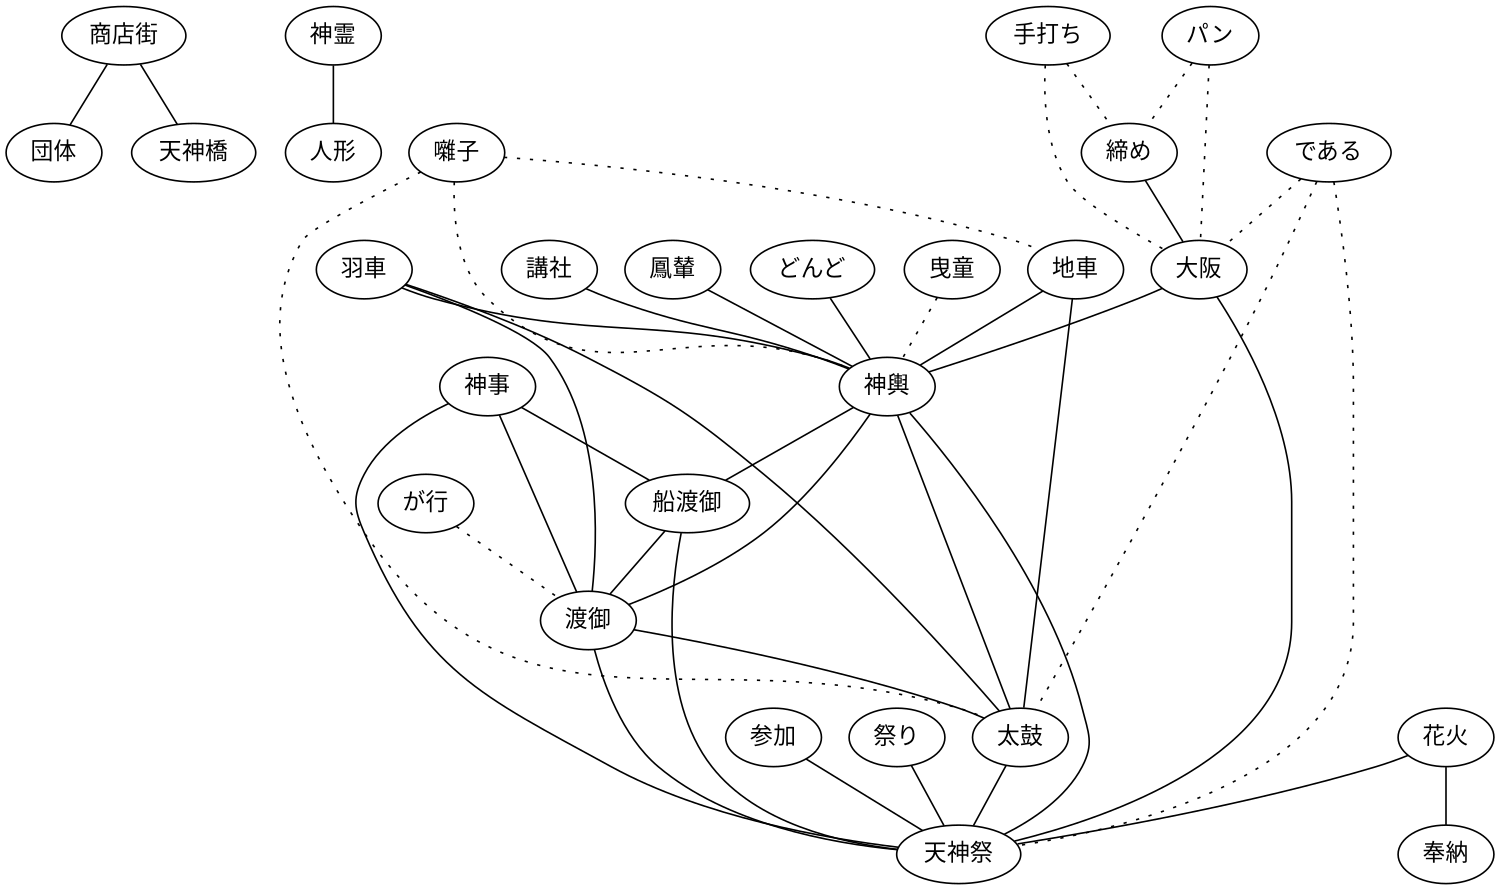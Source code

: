 graph keygraph {
graph [size="10,10"]
商店街--団体
神霊--人形
神事--船渡御
花火--奉納
羽車--太鼓
地車--神輿
参加--天神祭
神輿--船渡御
太鼓--天神祭
祭り--天神祭
大阪--神輿
講社--神輿
鳳輦--神輿
羽車--渡御
どんど--神輿
地車--太鼓
船渡御--天神祭
神事--天神祭
花火--天神祭
商店街--天神橋
渡御--太鼓
神事--渡御
羽車--神輿
神輿--天神祭
神輿--太鼓
渡御--天神祭
神輿--渡御
締め--大阪
船渡御--渡御
大阪--天神祭
囃子--神輿[style="dotted"]
が行--渡御[style="dotted"]
である--天神祭[style="dotted"]
曳童--神輿[style="dotted"]
である--太鼓[style="dotted"]
囃子--太鼓[style="dotted"]
である--大阪[style="dotted"]
囃子--地車[style="dotted"]
パン--大阪[style="dotted"]
パン--締め[style="dotted"]
手打ち--大阪[style="dotted"]
手打ち--締め[style="dotted"]
}